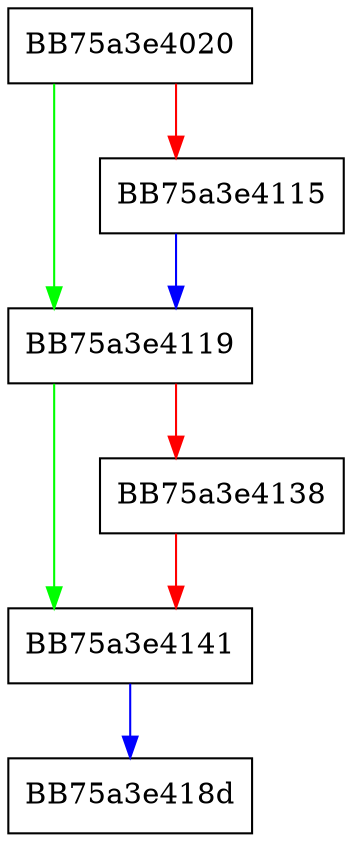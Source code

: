 digraph ReportUrlReputation {
  node [shape="box"];
  graph [splines=ortho];
  BB75a3e4020 -> BB75a3e4119 [color="green"];
  BB75a3e4020 -> BB75a3e4115 [color="red"];
  BB75a3e4115 -> BB75a3e4119 [color="blue"];
  BB75a3e4119 -> BB75a3e4141 [color="green"];
  BB75a3e4119 -> BB75a3e4138 [color="red"];
  BB75a3e4138 -> BB75a3e4141 [color="red"];
  BB75a3e4141 -> BB75a3e418d [color="blue"];
}